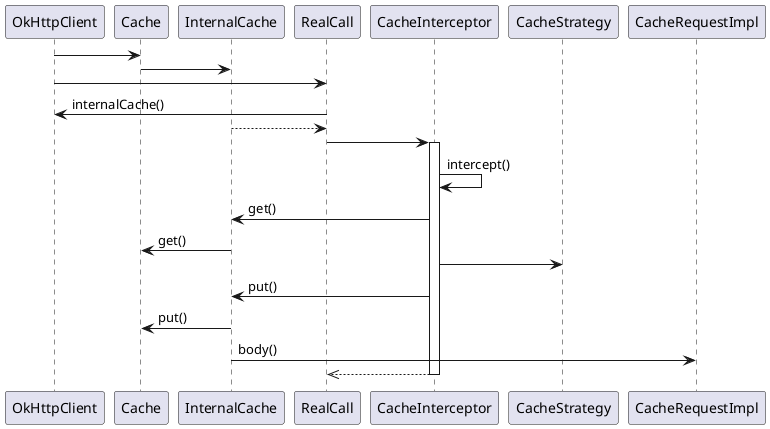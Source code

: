 @startuml
'Alice -> Bob: Authentication Request
'Bob --> Alice: Authentication Response
'
'Alice -> Bob: Another authentication Request
'Alice <-- Bob: another authentication Response

OkHttpClient -> Cache
Cache -> InternalCache
OkHttpClient -> RealCall
RealCall -> OkHttpClient:internalCache()
RealCall <-- InternalCache
RealCall -> CacheInterceptor

activate CacheInterceptor
CacheInterceptor -> CacheInterceptor:intercept()
CacheInterceptor -> InternalCache:get()
InternalCache -> Cache:get()
CacheInterceptor -> CacheStrategy
CacheInterceptor -> InternalCache:put()
InternalCache -> Cache:put()
InternalCache -> CacheRequestImpl:body()
RealCall <<-- CacheInterceptor
deactivate CacheInterceptor

@enduml
